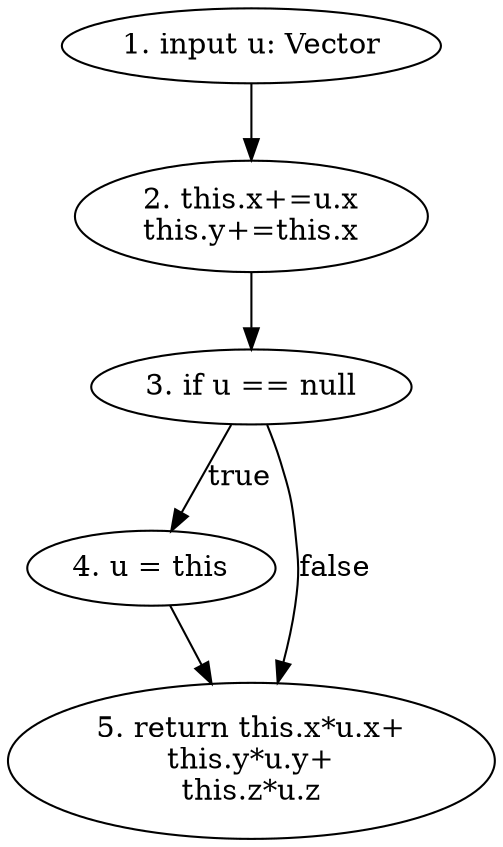 digraph G {
    B [label="1. input u: Vector"]
    C [label="2. this.x+=u.x\nthis.y+=this.x"]
    IF [label="3. if u == null"]
    E [label="4. u = this"]
    RET [label="5. return this.x*u.x+\nthis.y*u.y+\nthis.z*u.z"]
    B -> C -> IF 
    IF -> E [label="true"] 
    E -> RET
    IF -> RET [label="false"]
}